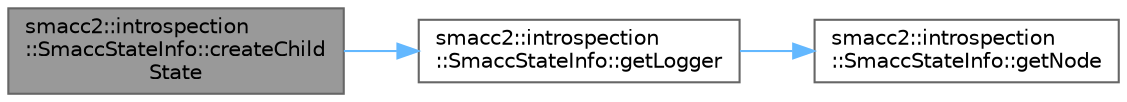 digraph "smacc2::introspection::SmaccStateInfo::createChildState"
{
 // LATEX_PDF_SIZE
  bgcolor="transparent";
  edge [fontname=Helvetica,fontsize=10,labelfontname=Helvetica,labelfontsize=10];
  node [fontname=Helvetica,fontsize=10,shape=box,height=0.2,width=0.4];
  rankdir="LR";
  Node1 [label="smacc2::introspection\l::SmaccStateInfo::createChild\lState",height=0.2,width=0.4,color="gray40", fillcolor="grey60", style="filled", fontcolor="black",tooltip=" "];
  Node1 -> Node2 [color="steelblue1",style="solid"];
  Node2 [label="smacc2::introspection\l::SmaccStateInfo::getLogger",height=0.2,width=0.4,color="grey40", fillcolor="white", style="filled",URL="$classsmacc2_1_1introspection_1_1SmaccStateInfo.html#ad8d883390c9637616573dbe1fb88f6ef",tooltip=" "];
  Node2 -> Node3 [color="steelblue1",style="solid"];
  Node3 [label="smacc2::introspection\l::SmaccStateInfo::getNode",height=0.2,width=0.4,color="grey40", fillcolor="white", style="filled",URL="$classsmacc2_1_1introspection_1_1SmaccStateInfo.html#ad985d1d842f292da1638330c03ac3a14",tooltip=" "];
}
